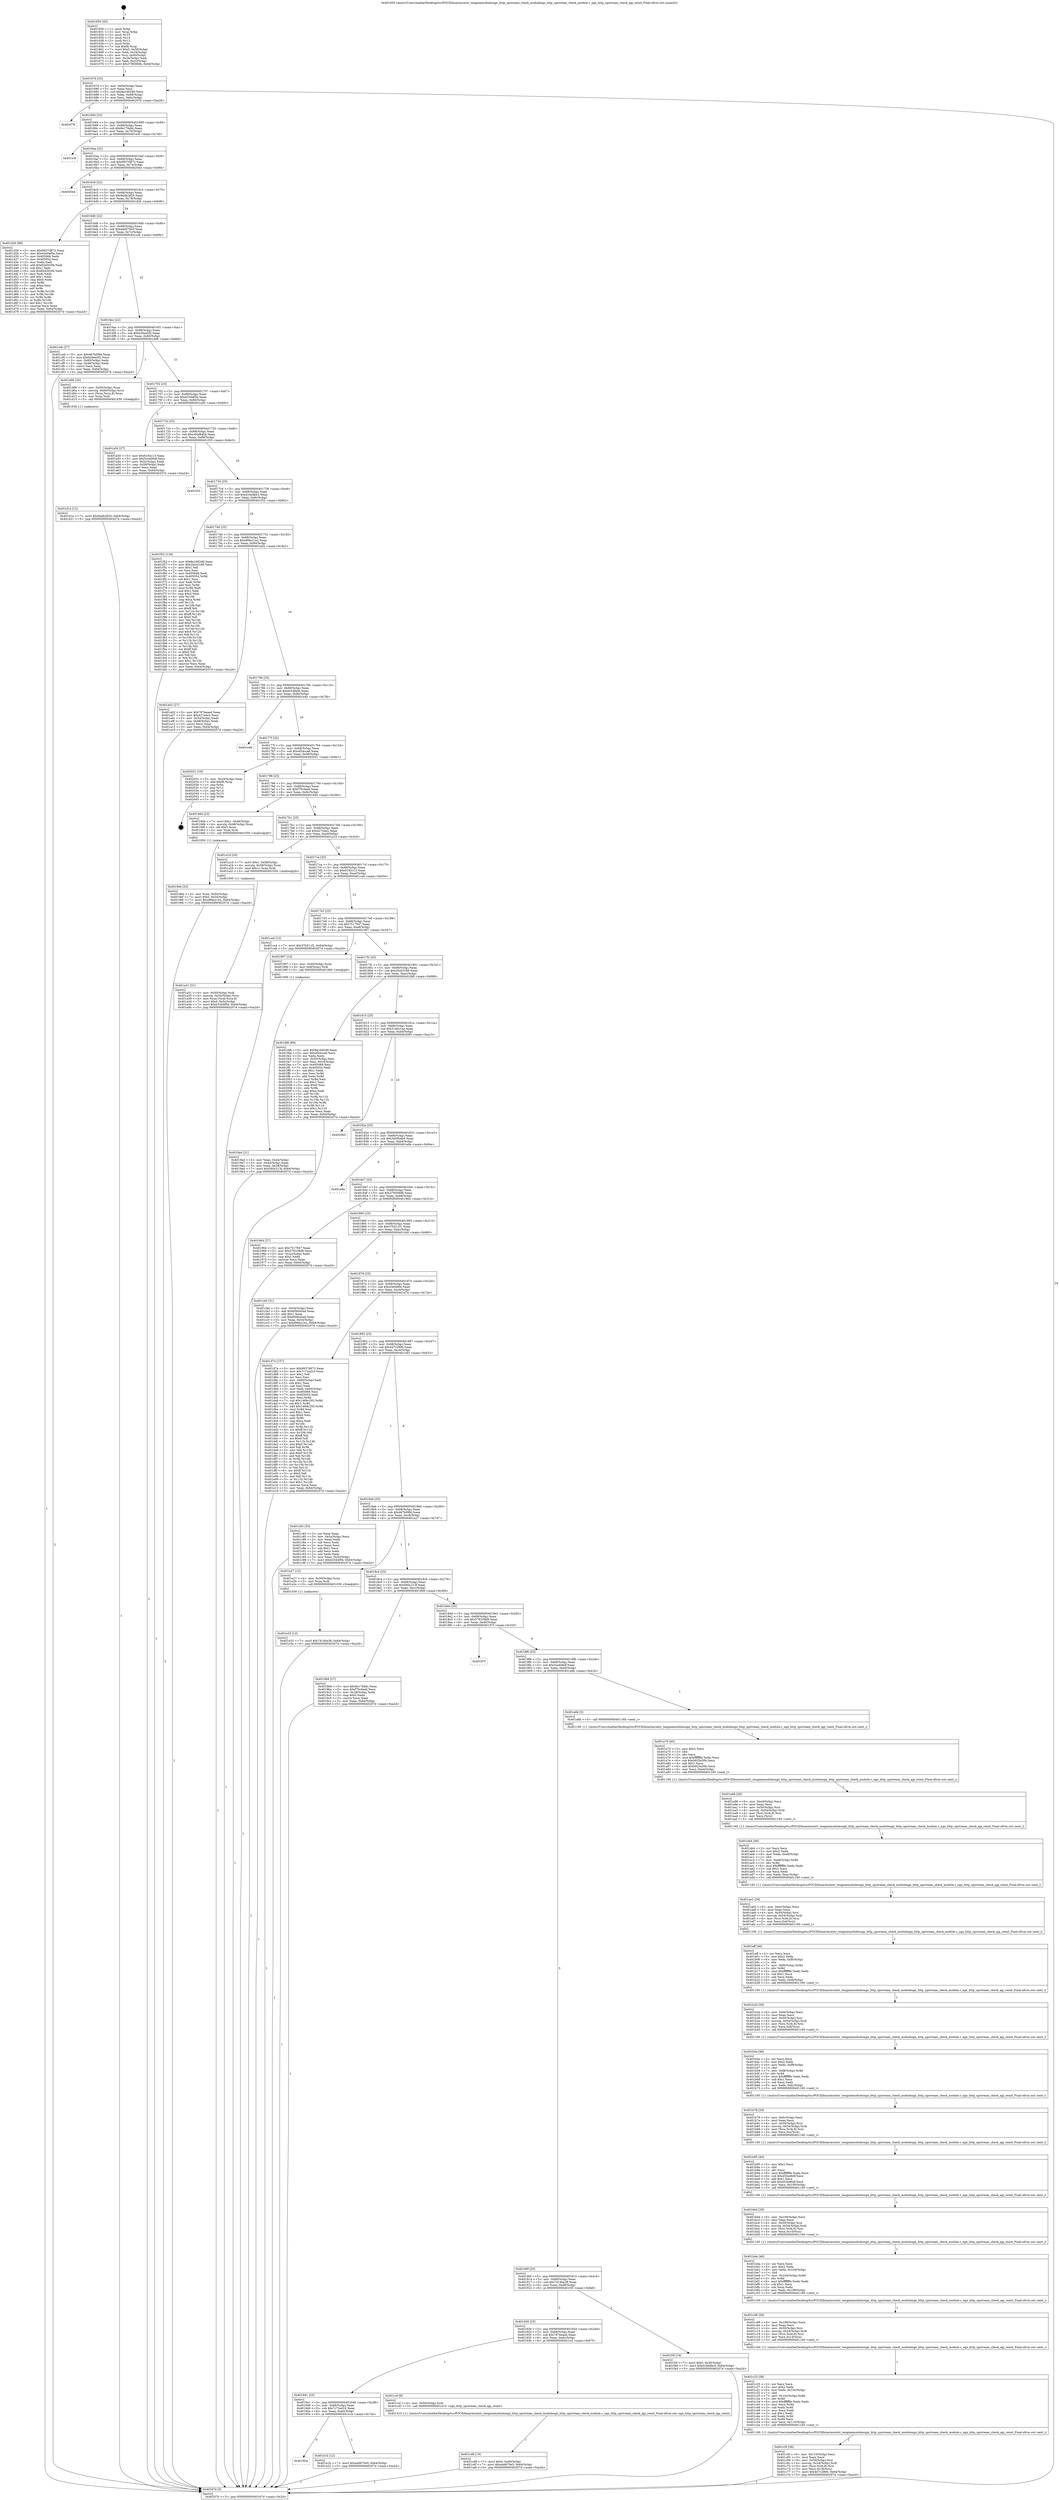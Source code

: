 digraph "0x401650" {
  label = "0x401650 (/mnt/c/Users/mathe/Desktop/tcc/POCII/binaries/extr_tenginemodulesngx_http_upstream_check_modulengx_http_upstream_check_module.c_ngx_http_upstream_check_ajp_reinit_Final-ollvm.out::main(0))"
  labelloc = "t"
  node[shape=record]

  Entry [label="",width=0.3,height=0.3,shape=circle,fillcolor=black,style=filled]
  "0x40167d" [label="{
     0x40167d [23]\l
     | [instrs]\l
     &nbsp;&nbsp;0x40167d \<+3\>: mov -0x64(%rbp),%eax\l
     &nbsp;&nbsp;0x401680 \<+2\>: mov %eax,%ecx\l
     &nbsp;&nbsp;0x401682 \<+6\>: sub $0x8a1692d9,%ecx\l
     &nbsp;&nbsp;0x401688 \<+3\>: mov %eax,-0x68(%rbp)\l
     &nbsp;&nbsp;0x40168b \<+3\>: mov %ecx,-0x6c(%rbp)\l
     &nbsp;&nbsp;0x40168e \<+6\>: je 0000000000402076 \<main+0xa26\>\l
  }"]
  "0x402076" [label="{
     0x402076\l
  }", style=dashed]
  "0x401694" [label="{
     0x401694 [22]\l
     | [instrs]\l
     &nbsp;&nbsp;0x401694 \<+5\>: jmp 0000000000401699 \<main+0x49\>\l
     &nbsp;&nbsp;0x401699 \<+3\>: mov -0x68(%rbp),%eax\l
     &nbsp;&nbsp;0x40169c \<+5\>: sub $0x8e178ddc,%eax\l
     &nbsp;&nbsp;0x4016a1 \<+3\>: mov %eax,-0x70(%rbp)\l
     &nbsp;&nbsp;0x4016a4 \<+6\>: je 0000000000401e3f \<main+0x7ef\>\l
  }"]
  Exit [label="",width=0.3,height=0.3,shape=circle,fillcolor=black,style=filled,peripheries=2]
  "0x401e3f" [label="{
     0x401e3f\l
  }", style=dashed]
  "0x4016aa" [label="{
     0x4016aa [22]\l
     | [instrs]\l
     &nbsp;&nbsp;0x4016aa \<+5\>: jmp 00000000004016af \<main+0x5f\>\l
     &nbsp;&nbsp;0x4016af \<+3\>: mov -0x68(%rbp),%eax\l
     &nbsp;&nbsp;0x4016b2 \<+5\>: sub $0x9937d873,%eax\l
     &nbsp;&nbsp;0x4016b7 \<+3\>: mov %eax,-0x74(%rbp)\l
     &nbsp;&nbsp;0x4016ba \<+6\>: je 0000000000402044 \<main+0x9f4\>\l
  }"]
  "0x401e33" [label="{
     0x401e33 [12]\l
     | [instrs]\l
     &nbsp;&nbsp;0x401e33 \<+7\>: movl $0x7414ba38,-0x64(%rbp)\l
     &nbsp;&nbsp;0x401e3a \<+5\>: jmp 000000000040207d \<main+0xa2d\>\l
  }"]
  "0x402044" [label="{
     0x402044\l
  }", style=dashed]
  "0x4016c0" [label="{
     0x4016c0 [22]\l
     | [instrs]\l
     &nbsp;&nbsp;0x4016c0 \<+5\>: jmp 00000000004016c5 \<main+0x75\>\l
     &nbsp;&nbsp;0x4016c5 \<+3\>: mov -0x68(%rbp),%eax\l
     &nbsp;&nbsp;0x4016c8 \<+5\>: sub $0x9adb2820,%eax\l
     &nbsp;&nbsp;0x4016cd \<+3\>: mov %eax,-0x78(%rbp)\l
     &nbsp;&nbsp;0x4016d0 \<+6\>: je 0000000000401d26 \<main+0x6d6\>\l
  }"]
  "0x40195a" [label="{
     0x40195a\l
  }", style=dashed]
  "0x401d26" [label="{
     0x401d26 [88]\l
     | [instrs]\l
     &nbsp;&nbsp;0x401d26 \<+5\>: mov $0x9937d873,%eax\l
     &nbsp;&nbsp;0x401d2b \<+5\>: mov $0x43e0ef0e,%ecx\l
     &nbsp;&nbsp;0x401d30 \<+7\>: mov 0x405068,%edx\l
     &nbsp;&nbsp;0x401d37 \<+7\>: mov 0x405054,%esi\l
     &nbsp;&nbsp;0x401d3e \<+2\>: mov %edx,%edi\l
     &nbsp;&nbsp;0x401d40 \<+6\>: add $0x82d303f4,%edi\l
     &nbsp;&nbsp;0x401d46 \<+3\>: sub $0x1,%edi\l
     &nbsp;&nbsp;0x401d49 \<+6\>: sub $0x82d303f4,%edi\l
     &nbsp;&nbsp;0x401d4f \<+3\>: imul %edi,%edx\l
     &nbsp;&nbsp;0x401d52 \<+3\>: and $0x1,%edx\l
     &nbsp;&nbsp;0x401d55 \<+3\>: cmp $0x0,%edx\l
     &nbsp;&nbsp;0x401d58 \<+4\>: sete %r8b\l
     &nbsp;&nbsp;0x401d5c \<+3\>: cmp $0xa,%esi\l
     &nbsp;&nbsp;0x401d5f \<+4\>: setl %r9b\l
     &nbsp;&nbsp;0x401d63 \<+3\>: mov %r8b,%r10b\l
     &nbsp;&nbsp;0x401d66 \<+3\>: and %r9b,%r10b\l
     &nbsp;&nbsp;0x401d69 \<+3\>: xor %r9b,%r8b\l
     &nbsp;&nbsp;0x401d6c \<+3\>: or %r8b,%r10b\l
     &nbsp;&nbsp;0x401d6f \<+4\>: test $0x1,%r10b\l
     &nbsp;&nbsp;0x401d73 \<+3\>: cmovne %ecx,%eax\l
     &nbsp;&nbsp;0x401d76 \<+3\>: mov %eax,-0x64(%rbp)\l
     &nbsp;&nbsp;0x401d79 \<+5\>: jmp 000000000040207d \<main+0xa2d\>\l
  }"]
  "0x4016d6" [label="{
     0x4016d6 [22]\l
     | [instrs]\l
     &nbsp;&nbsp;0x4016d6 \<+5\>: jmp 00000000004016db \<main+0x8b\>\l
     &nbsp;&nbsp;0x4016db \<+3\>: mov -0x68(%rbp),%eax\l
     &nbsp;&nbsp;0x4016de \<+5\>: sub $0xa4d670e5,%eax\l
     &nbsp;&nbsp;0x4016e3 \<+3\>: mov %eax,-0x7c(%rbp)\l
     &nbsp;&nbsp;0x4016e6 \<+6\>: je 0000000000401ceb \<main+0x69b\>\l
  }"]
  "0x401e1b" [label="{
     0x401e1b [12]\l
     | [instrs]\l
     &nbsp;&nbsp;0x401e1b \<+7\>: movl $0xa4d670e5,-0x64(%rbp)\l
     &nbsp;&nbsp;0x401e22 \<+5\>: jmp 000000000040207d \<main+0xa2d\>\l
  }"]
  "0x401ceb" [label="{
     0x401ceb [27]\l
     | [instrs]\l
     &nbsp;&nbsp;0x401ceb \<+5\>: mov $0x467b09fd,%eax\l
     &nbsp;&nbsp;0x401cf0 \<+5\>: mov $0xb26ea5f2,%ecx\l
     &nbsp;&nbsp;0x401cf5 \<+3\>: mov -0x60(%rbp),%edx\l
     &nbsp;&nbsp;0x401cf8 \<+3\>: cmp -0x48(%rbp),%edx\l
     &nbsp;&nbsp;0x401cfb \<+3\>: cmovl %ecx,%eax\l
     &nbsp;&nbsp;0x401cfe \<+3\>: mov %eax,-0x64(%rbp)\l
     &nbsp;&nbsp;0x401d01 \<+5\>: jmp 000000000040207d \<main+0xa2d\>\l
  }"]
  "0x4016ec" [label="{
     0x4016ec [22]\l
     | [instrs]\l
     &nbsp;&nbsp;0x4016ec \<+5\>: jmp 00000000004016f1 \<main+0xa1\>\l
     &nbsp;&nbsp;0x4016f1 \<+3\>: mov -0x68(%rbp),%eax\l
     &nbsp;&nbsp;0x4016f4 \<+5\>: sub $0xb26ea5f2,%eax\l
     &nbsp;&nbsp;0x4016f9 \<+3\>: mov %eax,-0x80(%rbp)\l
     &nbsp;&nbsp;0x4016fc \<+6\>: je 0000000000401d06 \<main+0x6b6\>\l
  }"]
  "0x401d1a" [label="{
     0x401d1a [12]\l
     | [instrs]\l
     &nbsp;&nbsp;0x401d1a \<+7\>: movl $0x9adb2820,-0x64(%rbp)\l
     &nbsp;&nbsp;0x401d21 \<+5\>: jmp 000000000040207d \<main+0xa2d\>\l
  }"]
  "0x401d06" [label="{
     0x401d06 [20]\l
     | [instrs]\l
     &nbsp;&nbsp;0x401d06 \<+4\>: mov -0x50(%rbp),%rax\l
     &nbsp;&nbsp;0x401d0a \<+4\>: movslq -0x60(%rbp),%rcx\l
     &nbsp;&nbsp;0x401d0e \<+4\>: mov (%rax,%rcx,8),%rax\l
     &nbsp;&nbsp;0x401d12 \<+3\>: mov %rax,%rdi\l
     &nbsp;&nbsp;0x401d15 \<+5\>: call 0000000000401030 \<free@plt\>\l
     | [calls]\l
     &nbsp;&nbsp;0x401030 \{1\} (unknown)\l
  }"]
  "0x401702" [label="{
     0x401702 [25]\l
     | [instrs]\l
     &nbsp;&nbsp;0x401702 \<+5\>: jmp 0000000000401707 \<main+0xb7\>\l
     &nbsp;&nbsp;0x401707 \<+3\>: mov -0x68(%rbp),%eax\l
     &nbsp;&nbsp;0x40170a \<+5\>: sub $0xb3344f5b,%eax\l
     &nbsp;&nbsp;0x40170f \<+6\>: mov %eax,-0x84(%rbp)\l
     &nbsp;&nbsp;0x401715 \<+6\>: je 0000000000401a50 \<main+0x400\>\l
  }"]
  "0x401cd8" [label="{
     0x401cd8 [19]\l
     | [instrs]\l
     &nbsp;&nbsp;0x401cd8 \<+7\>: movl $0x0,-0x60(%rbp)\l
     &nbsp;&nbsp;0x401cdf \<+7\>: movl $0xa4d670e5,-0x64(%rbp)\l
     &nbsp;&nbsp;0x401ce6 \<+5\>: jmp 000000000040207d \<main+0xa2d\>\l
  }"]
  "0x401a50" [label="{
     0x401a50 [27]\l
     | [instrs]\l
     &nbsp;&nbsp;0x401a50 \<+5\>: mov $0x6192c13,%eax\l
     &nbsp;&nbsp;0x401a55 \<+5\>: mov $0x5ce406df,%ecx\l
     &nbsp;&nbsp;0x401a5a \<+3\>: mov -0x5c(%rbp),%edx\l
     &nbsp;&nbsp;0x401a5d \<+3\>: cmp -0x58(%rbp),%edx\l
     &nbsp;&nbsp;0x401a60 \<+3\>: cmovl %ecx,%eax\l
     &nbsp;&nbsp;0x401a63 \<+3\>: mov %eax,-0x64(%rbp)\l
     &nbsp;&nbsp;0x401a66 \<+5\>: jmp 000000000040207d \<main+0xa2d\>\l
  }"]
  "0x40171b" [label="{
     0x40171b [25]\l
     | [instrs]\l
     &nbsp;&nbsp;0x40171b \<+5\>: jmp 0000000000401720 \<main+0xd0\>\l
     &nbsp;&nbsp;0x401720 \<+3\>: mov -0x68(%rbp),%eax\l
     &nbsp;&nbsp;0x401723 \<+5\>: sub $0xc0dd84bb,%eax\l
     &nbsp;&nbsp;0x401728 \<+6\>: mov %eax,-0x88(%rbp)\l
     &nbsp;&nbsp;0x40172e \<+6\>: je 0000000000401f33 \<main+0x8e3\>\l
  }"]
  "0x401941" [label="{
     0x401941 [25]\l
     | [instrs]\l
     &nbsp;&nbsp;0x401941 \<+5\>: jmp 0000000000401946 \<main+0x2f6\>\l
     &nbsp;&nbsp;0x401946 \<+3\>: mov -0x68(%rbp),%eax\l
     &nbsp;&nbsp;0x401949 \<+5\>: sub $0x7c72ed10,%eax\l
     &nbsp;&nbsp;0x40194e \<+6\>: mov %eax,-0xe0(%rbp)\l
     &nbsp;&nbsp;0x401954 \<+6\>: je 0000000000401e1b \<main+0x7cb\>\l
  }"]
  "0x401f33" [label="{
     0x401f33\l
  }", style=dashed]
  "0x401734" [label="{
     0x401734 [25]\l
     | [instrs]\l
     &nbsp;&nbsp;0x401734 \<+5\>: jmp 0000000000401739 \<main+0xe9\>\l
     &nbsp;&nbsp;0x401739 \<+3\>: mov -0x68(%rbp),%eax\l
     &nbsp;&nbsp;0x40173c \<+5\>: sub $0xd16edbe3,%eax\l
     &nbsp;&nbsp;0x401741 \<+6\>: mov %eax,-0x8c(%rbp)\l
     &nbsp;&nbsp;0x401747 \<+6\>: je 0000000000401f52 \<main+0x902\>\l
  }"]
  "0x401ccf" [label="{
     0x401ccf [9]\l
     | [instrs]\l
     &nbsp;&nbsp;0x401ccf \<+4\>: mov -0x50(%rbp),%rdi\l
     &nbsp;&nbsp;0x401cd3 \<+5\>: call 0000000000401410 \<ngx_http_upstream_check_ajp_reinit\>\l
     | [calls]\l
     &nbsp;&nbsp;0x401410 \{1\} (/mnt/c/Users/mathe/Desktop/tcc/POCII/binaries/extr_tenginemodulesngx_http_upstream_check_modulengx_http_upstream_check_module.c_ngx_http_upstream_check_ajp_reinit_Final-ollvm.out::ngx_http_upstream_check_ajp_reinit)\l
  }"]
  "0x401f52" [label="{
     0x401f52 [134]\l
     | [instrs]\l
     &nbsp;&nbsp;0x401f52 \<+5\>: mov $0x8a1692d9,%eax\l
     &nbsp;&nbsp;0x401f57 \<+5\>: mov $0x2bcb3189,%ecx\l
     &nbsp;&nbsp;0x401f5c \<+2\>: mov $0x1,%dl\l
     &nbsp;&nbsp;0x401f5e \<+2\>: xor %esi,%esi\l
     &nbsp;&nbsp;0x401f60 \<+7\>: mov 0x405068,%edi\l
     &nbsp;&nbsp;0x401f67 \<+8\>: mov 0x405054,%r8d\l
     &nbsp;&nbsp;0x401f6f \<+3\>: sub $0x1,%esi\l
     &nbsp;&nbsp;0x401f72 \<+3\>: mov %edi,%r9d\l
     &nbsp;&nbsp;0x401f75 \<+3\>: add %esi,%r9d\l
     &nbsp;&nbsp;0x401f78 \<+4\>: imul %r9d,%edi\l
     &nbsp;&nbsp;0x401f7c \<+3\>: and $0x1,%edi\l
     &nbsp;&nbsp;0x401f7f \<+3\>: cmp $0x0,%edi\l
     &nbsp;&nbsp;0x401f82 \<+4\>: sete %r10b\l
     &nbsp;&nbsp;0x401f86 \<+4\>: cmp $0xa,%r8d\l
     &nbsp;&nbsp;0x401f8a \<+4\>: setl %r11b\l
     &nbsp;&nbsp;0x401f8e \<+3\>: mov %r10b,%bl\l
     &nbsp;&nbsp;0x401f91 \<+3\>: xor $0xff,%bl\l
     &nbsp;&nbsp;0x401f94 \<+3\>: mov %r11b,%r14b\l
     &nbsp;&nbsp;0x401f97 \<+4\>: xor $0xff,%r14b\l
     &nbsp;&nbsp;0x401f9b \<+3\>: xor $0x0,%dl\l
     &nbsp;&nbsp;0x401f9e \<+3\>: mov %bl,%r15b\l
     &nbsp;&nbsp;0x401fa1 \<+4\>: and $0x0,%r15b\l
     &nbsp;&nbsp;0x401fa5 \<+3\>: and %dl,%r10b\l
     &nbsp;&nbsp;0x401fa8 \<+3\>: mov %r14b,%r12b\l
     &nbsp;&nbsp;0x401fab \<+4\>: and $0x0,%r12b\l
     &nbsp;&nbsp;0x401faf \<+3\>: and %dl,%r11b\l
     &nbsp;&nbsp;0x401fb2 \<+3\>: or %r10b,%r15b\l
     &nbsp;&nbsp;0x401fb5 \<+3\>: or %r11b,%r12b\l
     &nbsp;&nbsp;0x401fb8 \<+3\>: xor %r12b,%r15b\l
     &nbsp;&nbsp;0x401fbb \<+3\>: or %r14b,%bl\l
     &nbsp;&nbsp;0x401fbe \<+3\>: xor $0xff,%bl\l
     &nbsp;&nbsp;0x401fc1 \<+3\>: or $0x0,%dl\l
     &nbsp;&nbsp;0x401fc4 \<+2\>: and %dl,%bl\l
     &nbsp;&nbsp;0x401fc6 \<+3\>: or %bl,%r15b\l
     &nbsp;&nbsp;0x401fc9 \<+4\>: test $0x1,%r15b\l
     &nbsp;&nbsp;0x401fcd \<+3\>: cmovne %ecx,%eax\l
     &nbsp;&nbsp;0x401fd0 \<+3\>: mov %eax,-0x64(%rbp)\l
     &nbsp;&nbsp;0x401fd3 \<+5\>: jmp 000000000040207d \<main+0xa2d\>\l
  }"]
  "0x40174d" [label="{
     0x40174d [25]\l
     | [instrs]\l
     &nbsp;&nbsp;0x40174d \<+5\>: jmp 0000000000401752 \<main+0x102\>\l
     &nbsp;&nbsp;0x401752 \<+3\>: mov -0x68(%rbp),%eax\l
     &nbsp;&nbsp;0x401755 \<+5\>: sub $0xd99a21e2,%eax\l
     &nbsp;&nbsp;0x40175a \<+6\>: mov %eax,-0x90(%rbp)\l
     &nbsp;&nbsp;0x401760 \<+6\>: je 0000000000401a02 \<main+0x3b2\>\l
  }"]
  "0x401928" [label="{
     0x401928 [25]\l
     | [instrs]\l
     &nbsp;&nbsp;0x401928 \<+5\>: jmp 000000000040192d \<main+0x2dd\>\l
     &nbsp;&nbsp;0x40192d \<+3\>: mov -0x68(%rbp),%eax\l
     &nbsp;&nbsp;0x401930 \<+5\>: sub $0x787beaed,%eax\l
     &nbsp;&nbsp;0x401935 \<+6\>: mov %eax,-0xdc(%rbp)\l
     &nbsp;&nbsp;0x40193b \<+6\>: je 0000000000401ccf \<main+0x67f\>\l
  }"]
  "0x401a02" [label="{
     0x401a02 [27]\l
     | [instrs]\l
     &nbsp;&nbsp;0x401a02 \<+5\>: mov $0x787beaed,%eax\l
     &nbsp;&nbsp;0x401a07 \<+5\>: mov $0x427e4e2,%ecx\l
     &nbsp;&nbsp;0x401a0c \<+3\>: mov -0x54(%rbp),%edx\l
     &nbsp;&nbsp;0x401a0f \<+3\>: cmp -0x48(%rbp),%edx\l
     &nbsp;&nbsp;0x401a12 \<+3\>: cmovl %ecx,%eax\l
     &nbsp;&nbsp;0x401a15 \<+3\>: mov %eax,-0x64(%rbp)\l
     &nbsp;&nbsp;0x401a18 \<+5\>: jmp 000000000040207d \<main+0xa2d\>\l
  }"]
  "0x401766" [label="{
     0x401766 [25]\l
     | [instrs]\l
     &nbsp;&nbsp;0x401766 \<+5\>: jmp 000000000040176b \<main+0x11b\>\l
     &nbsp;&nbsp;0x40176b \<+3\>: mov -0x68(%rbp),%eax\l
     &nbsp;&nbsp;0x40176e \<+5\>: sub $0xe01dfa0e,%eax\l
     &nbsp;&nbsp;0x401773 \<+6\>: mov %eax,-0x94(%rbp)\l
     &nbsp;&nbsp;0x401779 \<+6\>: je 0000000000401e4b \<main+0x7fb\>\l
  }"]
  "0x401f3f" [label="{
     0x401f3f [19]\l
     | [instrs]\l
     &nbsp;&nbsp;0x401f3f \<+7\>: movl $0x0,-0x30(%rbp)\l
     &nbsp;&nbsp;0x401f46 \<+7\>: movl $0xd16edbe3,-0x64(%rbp)\l
     &nbsp;&nbsp;0x401f4d \<+5\>: jmp 000000000040207d \<main+0xa2d\>\l
  }"]
  "0x401e4b" [label="{
     0x401e4b\l
  }", style=dashed]
  "0x40177f" [label="{
     0x40177f [25]\l
     | [instrs]\l
     &nbsp;&nbsp;0x40177f \<+5\>: jmp 0000000000401784 \<main+0x134\>\l
     &nbsp;&nbsp;0x401784 \<+3\>: mov -0x68(%rbp),%eax\l
     &nbsp;&nbsp;0x401787 \<+5\>: sub $0xef2dcca6,%eax\l
     &nbsp;&nbsp;0x40178c \<+6\>: mov %eax,-0x98(%rbp)\l
     &nbsp;&nbsp;0x401792 \<+6\>: je 0000000000402031 \<main+0x9e1\>\l
  }"]
  "0x401c5f" [label="{
     0x401c5f [36]\l
     | [instrs]\l
     &nbsp;&nbsp;0x401c5f \<+6\>: mov -0x110(%rbp),%ecx\l
     &nbsp;&nbsp;0x401c65 \<+3\>: imul %eax,%ecx\l
     &nbsp;&nbsp;0x401c68 \<+4\>: mov -0x50(%rbp),%rsi\l
     &nbsp;&nbsp;0x401c6c \<+4\>: movslq -0x54(%rbp),%rdi\l
     &nbsp;&nbsp;0x401c70 \<+4\>: mov (%rsi,%rdi,8),%rsi\l
     &nbsp;&nbsp;0x401c74 \<+3\>: mov %ecx,0x18(%rsi)\l
     &nbsp;&nbsp;0x401c77 \<+7\>: movl $0x447c2866,-0x64(%rbp)\l
     &nbsp;&nbsp;0x401c7e \<+5\>: jmp 000000000040207d \<main+0xa2d\>\l
  }"]
  "0x402031" [label="{
     0x402031 [19]\l
     | [instrs]\l
     &nbsp;&nbsp;0x402031 \<+3\>: mov -0x24(%rbp),%eax\l
     &nbsp;&nbsp;0x402034 \<+7\>: add $0xf0,%rsp\l
     &nbsp;&nbsp;0x40203b \<+1\>: pop %rbx\l
     &nbsp;&nbsp;0x40203c \<+2\>: pop %r12\l
     &nbsp;&nbsp;0x40203e \<+2\>: pop %r14\l
     &nbsp;&nbsp;0x402040 \<+2\>: pop %r15\l
     &nbsp;&nbsp;0x402042 \<+1\>: pop %rbp\l
     &nbsp;&nbsp;0x402043 \<+1\>: ret\l
  }"]
  "0x401798" [label="{
     0x401798 [25]\l
     | [instrs]\l
     &nbsp;&nbsp;0x401798 \<+5\>: jmp 000000000040179d \<main+0x14d\>\l
     &nbsp;&nbsp;0x40179d \<+3\>: mov -0x68(%rbp),%eax\l
     &nbsp;&nbsp;0x4017a0 \<+5\>: sub $0xf70c4aeb,%eax\l
     &nbsp;&nbsp;0x4017a5 \<+6\>: mov %eax,-0x9c(%rbp)\l
     &nbsp;&nbsp;0x4017ab \<+6\>: je 00000000004019d4 \<main+0x384\>\l
  }"]
  "0x401c25" [label="{
     0x401c25 [58]\l
     | [instrs]\l
     &nbsp;&nbsp;0x401c25 \<+2\>: xor %ecx,%ecx\l
     &nbsp;&nbsp;0x401c27 \<+5\>: mov $0x2,%edx\l
     &nbsp;&nbsp;0x401c2c \<+6\>: mov %edx,-0x10c(%rbp)\l
     &nbsp;&nbsp;0x401c32 \<+1\>: cltd\l
     &nbsp;&nbsp;0x401c33 \<+7\>: mov -0x10c(%rbp),%r8d\l
     &nbsp;&nbsp;0x401c3a \<+3\>: idiv %r8d\l
     &nbsp;&nbsp;0x401c3d \<+6\>: imul $0xfffffffe,%edx,%edx\l
     &nbsp;&nbsp;0x401c43 \<+3\>: mov %ecx,%r9d\l
     &nbsp;&nbsp;0x401c46 \<+3\>: sub %edx,%r9d\l
     &nbsp;&nbsp;0x401c49 \<+2\>: mov %ecx,%edx\l
     &nbsp;&nbsp;0x401c4b \<+3\>: sub $0x1,%edx\l
     &nbsp;&nbsp;0x401c4e \<+3\>: add %edx,%r9d\l
     &nbsp;&nbsp;0x401c51 \<+3\>: sub %r9d,%ecx\l
     &nbsp;&nbsp;0x401c54 \<+6\>: mov %ecx,-0x110(%rbp)\l
     &nbsp;&nbsp;0x401c5a \<+5\>: call 0000000000401160 \<next_i\>\l
     | [calls]\l
     &nbsp;&nbsp;0x401160 \{1\} (/mnt/c/Users/mathe/Desktop/tcc/POCII/binaries/extr_tenginemodulesngx_http_upstream_check_modulengx_http_upstream_check_module.c_ngx_http_upstream_check_ajp_reinit_Final-ollvm.out::next_i)\l
  }"]
  "0x4019d4" [label="{
     0x4019d4 [23]\l
     | [instrs]\l
     &nbsp;&nbsp;0x4019d4 \<+7\>: movl $0x1,-0x48(%rbp)\l
     &nbsp;&nbsp;0x4019db \<+4\>: movslq -0x48(%rbp),%rax\l
     &nbsp;&nbsp;0x4019df \<+4\>: shl $0x3,%rax\l
     &nbsp;&nbsp;0x4019e3 \<+3\>: mov %rax,%rdi\l
     &nbsp;&nbsp;0x4019e6 \<+5\>: call 0000000000401050 \<malloc@plt\>\l
     | [calls]\l
     &nbsp;&nbsp;0x401050 \{1\} (unknown)\l
  }"]
  "0x4017b1" [label="{
     0x4017b1 [25]\l
     | [instrs]\l
     &nbsp;&nbsp;0x4017b1 \<+5\>: jmp 00000000004017b6 \<main+0x166\>\l
     &nbsp;&nbsp;0x4017b6 \<+3\>: mov -0x68(%rbp),%eax\l
     &nbsp;&nbsp;0x4017b9 \<+5\>: sub $0x427e4e2,%eax\l
     &nbsp;&nbsp;0x4017be \<+6\>: mov %eax,-0xa0(%rbp)\l
     &nbsp;&nbsp;0x4017c4 \<+6\>: je 0000000000401a1d \<main+0x3cd\>\l
  }"]
  "0x401c08" [label="{
     0x401c08 [29]\l
     | [instrs]\l
     &nbsp;&nbsp;0x401c08 \<+6\>: mov -0x108(%rbp),%ecx\l
     &nbsp;&nbsp;0x401c0e \<+3\>: imul %eax,%ecx\l
     &nbsp;&nbsp;0x401c11 \<+4\>: mov -0x50(%rbp),%rsi\l
     &nbsp;&nbsp;0x401c15 \<+4\>: movslq -0x54(%rbp),%rdi\l
     &nbsp;&nbsp;0x401c19 \<+4\>: mov (%rsi,%rdi,8),%rsi\l
     &nbsp;&nbsp;0x401c1d \<+3\>: mov %ecx,0x14(%rsi)\l
     &nbsp;&nbsp;0x401c20 \<+5\>: call 0000000000401160 \<next_i\>\l
     | [calls]\l
     &nbsp;&nbsp;0x401160 \{1\} (/mnt/c/Users/mathe/Desktop/tcc/POCII/binaries/extr_tenginemodulesngx_http_upstream_check_modulengx_http_upstream_check_module.c_ngx_http_upstream_check_ajp_reinit_Final-ollvm.out::next_i)\l
  }"]
  "0x401a1d" [label="{
     0x401a1d [20]\l
     | [instrs]\l
     &nbsp;&nbsp;0x401a1d \<+7\>: movl $0x1,-0x58(%rbp)\l
     &nbsp;&nbsp;0x401a24 \<+4\>: movslq -0x58(%rbp),%rax\l
     &nbsp;&nbsp;0x401a28 \<+4\>: imul $0x1c,%rax,%rdi\l
     &nbsp;&nbsp;0x401a2c \<+5\>: call 0000000000401050 \<malloc@plt\>\l
     | [calls]\l
     &nbsp;&nbsp;0x401050 \{1\} (unknown)\l
  }"]
  "0x4017ca" [label="{
     0x4017ca [25]\l
     | [instrs]\l
     &nbsp;&nbsp;0x4017ca \<+5\>: jmp 00000000004017cf \<main+0x17f\>\l
     &nbsp;&nbsp;0x4017cf \<+3\>: mov -0x68(%rbp),%eax\l
     &nbsp;&nbsp;0x4017d2 \<+5\>: sub $0x6192c13,%eax\l
     &nbsp;&nbsp;0x4017d7 \<+6\>: mov %eax,-0xa4(%rbp)\l
     &nbsp;&nbsp;0x4017dd \<+6\>: je 0000000000401ca4 \<main+0x654\>\l
  }"]
  "0x401bda" [label="{
     0x401bda [46]\l
     | [instrs]\l
     &nbsp;&nbsp;0x401bda \<+2\>: xor %ecx,%ecx\l
     &nbsp;&nbsp;0x401bdc \<+5\>: mov $0x2,%edx\l
     &nbsp;&nbsp;0x401be1 \<+6\>: mov %edx,-0x104(%rbp)\l
     &nbsp;&nbsp;0x401be7 \<+1\>: cltd\l
     &nbsp;&nbsp;0x401be8 \<+7\>: mov -0x104(%rbp),%r8d\l
     &nbsp;&nbsp;0x401bef \<+3\>: idiv %r8d\l
     &nbsp;&nbsp;0x401bf2 \<+6\>: imul $0xfffffffe,%edx,%edx\l
     &nbsp;&nbsp;0x401bf8 \<+3\>: sub $0x1,%ecx\l
     &nbsp;&nbsp;0x401bfb \<+2\>: sub %ecx,%edx\l
     &nbsp;&nbsp;0x401bfd \<+6\>: mov %edx,-0x108(%rbp)\l
     &nbsp;&nbsp;0x401c03 \<+5\>: call 0000000000401160 \<next_i\>\l
     | [calls]\l
     &nbsp;&nbsp;0x401160 \{1\} (/mnt/c/Users/mathe/Desktop/tcc/POCII/binaries/extr_tenginemodulesngx_http_upstream_check_modulengx_http_upstream_check_module.c_ngx_http_upstream_check_ajp_reinit_Final-ollvm.out::next_i)\l
  }"]
  "0x401ca4" [label="{
     0x401ca4 [12]\l
     | [instrs]\l
     &nbsp;&nbsp;0x401ca4 \<+7\>: movl $0x37b511f1,-0x64(%rbp)\l
     &nbsp;&nbsp;0x401cab \<+5\>: jmp 000000000040207d \<main+0xa2d\>\l
  }"]
  "0x4017e3" [label="{
     0x4017e3 [25]\l
     | [instrs]\l
     &nbsp;&nbsp;0x4017e3 \<+5\>: jmp 00000000004017e8 \<main+0x198\>\l
     &nbsp;&nbsp;0x4017e8 \<+3\>: mov -0x68(%rbp),%eax\l
     &nbsp;&nbsp;0x4017eb \<+5\>: sub $0x7517947,%eax\l
     &nbsp;&nbsp;0x4017f0 \<+6\>: mov %eax,-0xa8(%rbp)\l
     &nbsp;&nbsp;0x4017f6 \<+6\>: je 0000000000401997 \<main+0x347\>\l
  }"]
  "0x401bbd" [label="{
     0x401bbd [29]\l
     | [instrs]\l
     &nbsp;&nbsp;0x401bbd \<+6\>: mov -0x100(%rbp),%ecx\l
     &nbsp;&nbsp;0x401bc3 \<+3\>: imul %eax,%ecx\l
     &nbsp;&nbsp;0x401bc6 \<+4\>: mov -0x50(%rbp),%rsi\l
     &nbsp;&nbsp;0x401bca \<+4\>: movslq -0x54(%rbp),%rdi\l
     &nbsp;&nbsp;0x401bce \<+4\>: mov (%rsi,%rdi,8),%rsi\l
     &nbsp;&nbsp;0x401bd2 \<+3\>: mov %ecx,0x10(%rsi)\l
     &nbsp;&nbsp;0x401bd5 \<+5\>: call 0000000000401160 \<next_i\>\l
     | [calls]\l
     &nbsp;&nbsp;0x401160 \{1\} (/mnt/c/Users/mathe/Desktop/tcc/POCII/binaries/extr_tenginemodulesngx_http_upstream_check_modulengx_http_upstream_check_module.c_ngx_http_upstream_check_ajp_reinit_Final-ollvm.out::next_i)\l
  }"]
  "0x401997" [label="{
     0x401997 [13]\l
     | [instrs]\l
     &nbsp;&nbsp;0x401997 \<+4\>: mov -0x40(%rbp),%rax\l
     &nbsp;&nbsp;0x40199b \<+4\>: mov 0x8(%rax),%rdi\l
     &nbsp;&nbsp;0x40199f \<+5\>: call 0000000000401060 \<atoi@plt\>\l
     | [calls]\l
     &nbsp;&nbsp;0x401060 \{1\} (unknown)\l
  }"]
  "0x4017fc" [label="{
     0x4017fc [25]\l
     | [instrs]\l
     &nbsp;&nbsp;0x4017fc \<+5\>: jmp 0000000000401801 \<main+0x1b1\>\l
     &nbsp;&nbsp;0x401801 \<+3\>: mov -0x68(%rbp),%eax\l
     &nbsp;&nbsp;0x401804 \<+5\>: sub $0x2bcb3189,%eax\l
     &nbsp;&nbsp;0x401809 \<+6\>: mov %eax,-0xac(%rbp)\l
     &nbsp;&nbsp;0x40180f \<+6\>: je 0000000000401fd8 \<main+0x988\>\l
  }"]
  "0x401b95" [label="{
     0x401b95 [40]\l
     | [instrs]\l
     &nbsp;&nbsp;0x401b95 \<+5\>: mov $0x2,%ecx\l
     &nbsp;&nbsp;0x401b9a \<+1\>: cltd\l
     &nbsp;&nbsp;0x401b9b \<+2\>: idiv %ecx\l
     &nbsp;&nbsp;0x401b9d \<+6\>: imul $0xfffffffe,%edx,%ecx\l
     &nbsp;&nbsp;0x401ba3 \<+6\>: sub $0x455ed6df,%ecx\l
     &nbsp;&nbsp;0x401ba9 \<+3\>: add $0x1,%ecx\l
     &nbsp;&nbsp;0x401bac \<+6\>: add $0x455ed6df,%ecx\l
     &nbsp;&nbsp;0x401bb2 \<+6\>: mov %ecx,-0x100(%rbp)\l
     &nbsp;&nbsp;0x401bb8 \<+5\>: call 0000000000401160 \<next_i\>\l
     | [calls]\l
     &nbsp;&nbsp;0x401160 \{1\} (/mnt/c/Users/mathe/Desktop/tcc/POCII/binaries/extr_tenginemodulesngx_http_upstream_check_modulengx_http_upstream_check_module.c_ngx_http_upstream_check_ajp_reinit_Final-ollvm.out::next_i)\l
  }"]
  "0x401fd8" [label="{
     0x401fd8 [89]\l
     | [instrs]\l
     &nbsp;&nbsp;0x401fd8 \<+5\>: mov $0x8a1692d9,%eax\l
     &nbsp;&nbsp;0x401fdd \<+5\>: mov $0xef2dcca6,%ecx\l
     &nbsp;&nbsp;0x401fe2 \<+2\>: xor %edx,%edx\l
     &nbsp;&nbsp;0x401fe4 \<+3\>: mov -0x30(%rbp),%esi\l
     &nbsp;&nbsp;0x401fe7 \<+3\>: mov %esi,-0x24(%rbp)\l
     &nbsp;&nbsp;0x401fea \<+7\>: mov 0x405068,%esi\l
     &nbsp;&nbsp;0x401ff1 \<+7\>: mov 0x405054,%edi\l
     &nbsp;&nbsp;0x401ff8 \<+3\>: sub $0x1,%edx\l
     &nbsp;&nbsp;0x401ffb \<+3\>: mov %esi,%r8d\l
     &nbsp;&nbsp;0x401ffe \<+3\>: add %edx,%r8d\l
     &nbsp;&nbsp;0x402001 \<+4\>: imul %r8d,%esi\l
     &nbsp;&nbsp;0x402005 \<+3\>: and $0x1,%esi\l
     &nbsp;&nbsp;0x402008 \<+3\>: cmp $0x0,%esi\l
     &nbsp;&nbsp;0x40200b \<+4\>: sete %r9b\l
     &nbsp;&nbsp;0x40200f \<+3\>: cmp $0xa,%edi\l
     &nbsp;&nbsp;0x402012 \<+4\>: setl %r10b\l
     &nbsp;&nbsp;0x402016 \<+3\>: mov %r9b,%r11b\l
     &nbsp;&nbsp;0x402019 \<+3\>: and %r10b,%r11b\l
     &nbsp;&nbsp;0x40201c \<+3\>: xor %r10b,%r9b\l
     &nbsp;&nbsp;0x40201f \<+3\>: or %r9b,%r11b\l
     &nbsp;&nbsp;0x402022 \<+4\>: test $0x1,%r11b\l
     &nbsp;&nbsp;0x402026 \<+3\>: cmovne %ecx,%eax\l
     &nbsp;&nbsp;0x402029 \<+3\>: mov %eax,-0x64(%rbp)\l
     &nbsp;&nbsp;0x40202c \<+5\>: jmp 000000000040207d \<main+0xa2d\>\l
  }"]
  "0x401815" [label="{
     0x401815 [25]\l
     | [instrs]\l
     &nbsp;&nbsp;0x401815 \<+5\>: jmp 000000000040181a \<main+0x1ca\>\l
     &nbsp;&nbsp;0x40181a \<+3\>: mov -0x68(%rbp),%eax\l
     &nbsp;&nbsp;0x40181d \<+5\>: sub $0x3140c1aa,%eax\l
     &nbsp;&nbsp;0x401822 \<+6\>: mov %eax,-0xb0(%rbp)\l
     &nbsp;&nbsp;0x401828 \<+6\>: je 0000000000402065 \<main+0xa15\>\l
  }"]
  "0x401b78" [label="{
     0x401b78 [29]\l
     | [instrs]\l
     &nbsp;&nbsp;0x401b78 \<+6\>: mov -0xfc(%rbp),%ecx\l
     &nbsp;&nbsp;0x401b7e \<+3\>: imul %eax,%ecx\l
     &nbsp;&nbsp;0x401b81 \<+4\>: mov -0x50(%rbp),%rsi\l
     &nbsp;&nbsp;0x401b85 \<+4\>: movslq -0x54(%rbp),%rdi\l
     &nbsp;&nbsp;0x401b89 \<+4\>: mov (%rsi,%rdi,8),%rsi\l
     &nbsp;&nbsp;0x401b8d \<+3\>: mov %ecx,0xc(%rsi)\l
     &nbsp;&nbsp;0x401b90 \<+5\>: call 0000000000401160 \<next_i\>\l
     | [calls]\l
     &nbsp;&nbsp;0x401160 \{1\} (/mnt/c/Users/mathe/Desktop/tcc/POCII/binaries/extr_tenginemodulesngx_http_upstream_check_modulengx_http_upstream_check_module.c_ngx_http_upstream_check_ajp_reinit_Final-ollvm.out::next_i)\l
  }"]
  "0x402065" [label="{
     0x402065\l
  }", style=dashed]
  "0x40182e" [label="{
     0x40182e [25]\l
     | [instrs]\l
     &nbsp;&nbsp;0x40182e \<+5\>: jmp 0000000000401833 \<main+0x1e3\>\l
     &nbsp;&nbsp;0x401833 \<+3\>: mov -0x68(%rbp),%eax\l
     &nbsp;&nbsp;0x401836 \<+5\>: sub $0x340004b0,%eax\l
     &nbsp;&nbsp;0x40183b \<+6\>: mov %eax,-0xb4(%rbp)\l
     &nbsp;&nbsp;0x401841 \<+6\>: je 0000000000401e9e \<main+0x84e\>\l
  }"]
  "0x401b4a" [label="{
     0x401b4a [46]\l
     | [instrs]\l
     &nbsp;&nbsp;0x401b4a \<+2\>: xor %ecx,%ecx\l
     &nbsp;&nbsp;0x401b4c \<+5\>: mov $0x2,%edx\l
     &nbsp;&nbsp;0x401b51 \<+6\>: mov %edx,-0xf8(%rbp)\l
     &nbsp;&nbsp;0x401b57 \<+1\>: cltd\l
     &nbsp;&nbsp;0x401b58 \<+7\>: mov -0xf8(%rbp),%r8d\l
     &nbsp;&nbsp;0x401b5f \<+3\>: idiv %r8d\l
     &nbsp;&nbsp;0x401b62 \<+6\>: imul $0xfffffffe,%edx,%edx\l
     &nbsp;&nbsp;0x401b68 \<+3\>: sub $0x1,%ecx\l
     &nbsp;&nbsp;0x401b6b \<+2\>: sub %ecx,%edx\l
     &nbsp;&nbsp;0x401b6d \<+6\>: mov %edx,-0xfc(%rbp)\l
     &nbsp;&nbsp;0x401b73 \<+5\>: call 0000000000401160 \<next_i\>\l
     | [calls]\l
     &nbsp;&nbsp;0x401160 \{1\} (/mnt/c/Users/mathe/Desktop/tcc/POCII/binaries/extr_tenginemodulesngx_http_upstream_check_modulengx_http_upstream_check_module.c_ngx_http_upstream_check_ajp_reinit_Final-ollvm.out::next_i)\l
  }"]
  "0x401e9e" [label="{
     0x401e9e\l
  }", style=dashed]
  "0x401847" [label="{
     0x401847 [25]\l
     | [instrs]\l
     &nbsp;&nbsp;0x401847 \<+5\>: jmp 000000000040184c \<main+0x1fc\>\l
     &nbsp;&nbsp;0x40184c \<+3\>: mov -0x68(%rbp),%eax\l
     &nbsp;&nbsp;0x40184f \<+5\>: sub $0x3785069b,%eax\l
     &nbsp;&nbsp;0x401854 \<+6\>: mov %eax,-0xb8(%rbp)\l
     &nbsp;&nbsp;0x40185a \<+6\>: je 0000000000401964 \<main+0x314\>\l
  }"]
  "0x401b2d" [label="{
     0x401b2d [29]\l
     | [instrs]\l
     &nbsp;&nbsp;0x401b2d \<+6\>: mov -0xf4(%rbp),%ecx\l
     &nbsp;&nbsp;0x401b33 \<+3\>: imul %eax,%ecx\l
     &nbsp;&nbsp;0x401b36 \<+4\>: mov -0x50(%rbp),%rsi\l
     &nbsp;&nbsp;0x401b3a \<+4\>: movslq -0x54(%rbp),%rdi\l
     &nbsp;&nbsp;0x401b3e \<+4\>: mov (%rsi,%rdi,8),%rsi\l
     &nbsp;&nbsp;0x401b42 \<+3\>: mov %ecx,0x8(%rsi)\l
     &nbsp;&nbsp;0x401b45 \<+5\>: call 0000000000401160 \<next_i\>\l
     | [calls]\l
     &nbsp;&nbsp;0x401160 \{1\} (/mnt/c/Users/mathe/Desktop/tcc/POCII/binaries/extr_tenginemodulesngx_http_upstream_check_modulengx_http_upstream_check_module.c_ngx_http_upstream_check_ajp_reinit_Final-ollvm.out::next_i)\l
  }"]
  "0x401964" [label="{
     0x401964 [27]\l
     | [instrs]\l
     &nbsp;&nbsp;0x401964 \<+5\>: mov $0x7517947,%eax\l
     &nbsp;&nbsp;0x401969 \<+5\>: mov $0x578339d9,%ecx\l
     &nbsp;&nbsp;0x40196e \<+3\>: mov -0x2c(%rbp),%edx\l
     &nbsp;&nbsp;0x401971 \<+3\>: cmp $0x2,%edx\l
     &nbsp;&nbsp;0x401974 \<+3\>: cmovne %ecx,%eax\l
     &nbsp;&nbsp;0x401977 \<+3\>: mov %eax,-0x64(%rbp)\l
     &nbsp;&nbsp;0x40197a \<+5\>: jmp 000000000040207d \<main+0xa2d\>\l
  }"]
  "0x401860" [label="{
     0x401860 [25]\l
     | [instrs]\l
     &nbsp;&nbsp;0x401860 \<+5\>: jmp 0000000000401865 \<main+0x215\>\l
     &nbsp;&nbsp;0x401865 \<+3\>: mov -0x68(%rbp),%eax\l
     &nbsp;&nbsp;0x401868 \<+5\>: sub $0x37b511f1,%eax\l
     &nbsp;&nbsp;0x40186d \<+6\>: mov %eax,-0xbc(%rbp)\l
     &nbsp;&nbsp;0x401873 \<+6\>: je 0000000000401cb0 \<main+0x660\>\l
  }"]
  "0x40207d" [label="{
     0x40207d [5]\l
     | [instrs]\l
     &nbsp;&nbsp;0x40207d \<+5\>: jmp 000000000040167d \<main+0x2d\>\l
  }"]
  "0x401650" [label="{
     0x401650 [45]\l
     | [instrs]\l
     &nbsp;&nbsp;0x401650 \<+1\>: push %rbp\l
     &nbsp;&nbsp;0x401651 \<+3\>: mov %rsp,%rbp\l
     &nbsp;&nbsp;0x401654 \<+2\>: push %r15\l
     &nbsp;&nbsp;0x401656 \<+2\>: push %r14\l
     &nbsp;&nbsp;0x401658 \<+2\>: push %r12\l
     &nbsp;&nbsp;0x40165a \<+1\>: push %rbx\l
     &nbsp;&nbsp;0x40165b \<+7\>: sub $0xf0,%rsp\l
     &nbsp;&nbsp;0x401662 \<+7\>: movl $0x0,-0x30(%rbp)\l
     &nbsp;&nbsp;0x401669 \<+3\>: mov %edi,-0x34(%rbp)\l
     &nbsp;&nbsp;0x40166c \<+4\>: mov %rsi,-0x40(%rbp)\l
     &nbsp;&nbsp;0x401670 \<+3\>: mov -0x34(%rbp),%edi\l
     &nbsp;&nbsp;0x401673 \<+3\>: mov %edi,-0x2c(%rbp)\l
     &nbsp;&nbsp;0x401676 \<+7\>: movl $0x3785069b,-0x64(%rbp)\l
  }"]
  "0x4019a4" [label="{
     0x4019a4 [21]\l
     | [instrs]\l
     &nbsp;&nbsp;0x4019a4 \<+3\>: mov %eax,-0x44(%rbp)\l
     &nbsp;&nbsp;0x4019a7 \<+3\>: mov -0x44(%rbp),%eax\l
     &nbsp;&nbsp;0x4019aa \<+3\>: mov %eax,-0x28(%rbp)\l
     &nbsp;&nbsp;0x4019ad \<+7\>: movl $0x560c213f,-0x64(%rbp)\l
     &nbsp;&nbsp;0x4019b4 \<+5\>: jmp 000000000040207d \<main+0xa2d\>\l
  }"]
  "0x401aff" [label="{
     0x401aff [46]\l
     | [instrs]\l
     &nbsp;&nbsp;0x401aff \<+2\>: xor %ecx,%ecx\l
     &nbsp;&nbsp;0x401b01 \<+5\>: mov $0x2,%edx\l
     &nbsp;&nbsp;0x401b06 \<+6\>: mov %edx,-0xf0(%rbp)\l
     &nbsp;&nbsp;0x401b0c \<+1\>: cltd\l
     &nbsp;&nbsp;0x401b0d \<+7\>: mov -0xf0(%rbp),%r8d\l
     &nbsp;&nbsp;0x401b14 \<+3\>: idiv %r8d\l
     &nbsp;&nbsp;0x401b17 \<+6\>: imul $0xfffffffe,%edx,%edx\l
     &nbsp;&nbsp;0x401b1d \<+3\>: sub $0x1,%ecx\l
     &nbsp;&nbsp;0x401b20 \<+2\>: sub %ecx,%edx\l
     &nbsp;&nbsp;0x401b22 \<+6\>: mov %edx,-0xf4(%rbp)\l
     &nbsp;&nbsp;0x401b28 \<+5\>: call 0000000000401160 \<next_i\>\l
     | [calls]\l
     &nbsp;&nbsp;0x401160 \{1\} (/mnt/c/Users/mathe/Desktop/tcc/POCII/binaries/extr_tenginemodulesngx_http_upstream_check_modulengx_http_upstream_check_module.c_ngx_http_upstream_check_ajp_reinit_Final-ollvm.out::next_i)\l
  }"]
  "0x401cb0" [label="{
     0x401cb0 [31]\l
     | [instrs]\l
     &nbsp;&nbsp;0x401cb0 \<+3\>: mov -0x54(%rbp),%eax\l
     &nbsp;&nbsp;0x401cb3 \<+5\>: add $0x60b0a5ad,%eax\l
     &nbsp;&nbsp;0x401cb8 \<+3\>: add $0x1,%eax\l
     &nbsp;&nbsp;0x401cbb \<+5\>: sub $0x60b0a5ad,%eax\l
     &nbsp;&nbsp;0x401cc0 \<+3\>: mov %eax,-0x54(%rbp)\l
     &nbsp;&nbsp;0x401cc3 \<+7\>: movl $0xd99a21e2,-0x64(%rbp)\l
     &nbsp;&nbsp;0x401cca \<+5\>: jmp 000000000040207d \<main+0xa2d\>\l
  }"]
  "0x401879" [label="{
     0x401879 [25]\l
     | [instrs]\l
     &nbsp;&nbsp;0x401879 \<+5\>: jmp 000000000040187e \<main+0x22e\>\l
     &nbsp;&nbsp;0x40187e \<+3\>: mov -0x68(%rbp),%eax\l
     &nbsp;&nbsp;0x401881 \<+5\>: sub $0x43e0ef0e,%eax\l
     &nbsp;&nbsp;0x401886 \<+6\>: mov %eax,-0xc0(%rbp)\l
     &nbsp;&nbsp;0x40188c \<+6\>: je 0000000000401d7e \<main+0x72e\>\l
  }"]
  "0x401ae2" [label="{
     0x401ae2 [29]\l
     | [instrs]\l
     &nbsp;&nbsp;0x401ae2 \<+6\>: mov -0xec(%rbp),%ecx\l
     &nbsp;&nbsp;0x401ae8 \<+3\>: imul %eax,%ecx\l
     &nbsp;&nbsp;0x401aeb \<+4\>: mov -0x50(%rbp),%rsi\l
     &nbsp;&nbsp;0x401aef \<+4\>: movslq -0x54(%rbp),%rdi\l
     &nbsp;&nbsp;0x401af3 \<+4\>: mov (%rsi,%rdi,8),%rsi\l
     &nbsp;&nbsp;0x401af7 \<+3\>: mov %ecx,0x4(%rsi)\l
     &nbsp;&nbsp;0x401afa \<+5\>: call 0000000000401160 \<next_i\>\l
     | [calls]\l
     &nbsp;&nbsp;0x401160 \{1\} (/mnt/c/Users/mathe/Desktop/tcc/POCII/binaries/extr_tenginemodulesngx_http_upstream_check_modulengx_http_upstream_check_module.c_ngx_http_upstream_check_ajp_reinit_Final-ollvm.out::next_i)\l
  }"]
  "0x401d7e" [label="{
     0x401d7e [157]\l
     | [instrs]\l
     &nbsp;&nbsp;0x401d7e \<+5\>: mov $0x9937d873,%eax\l
     &nbsp;&nbsp;0x401d83 \<+5\>: mov $0x7c72ed10,%ecx\l
     &nbsp;&nbsp;0x401d88 \<+2\>: mov $0x1,%dl\l
     &nbsp;&nbsp;0x401d8a \<+2\>: xor %esi,%esi\l
     &nbsp;&nbsp;0x401d8c \<+3\>: mov -0x60(%rbp),%edi\l
     &nbsp;&nbsp;0x401d8f \<+3\>: sub $0x1,%esi\l
     &nbsp;&nbsp;0x401d92 \<+2\>: sub %esi,%edi\l
     &nbsp;&nbsp;0x401d94 \<+3\>: mov %edi,-0x60(%rbp)\l
     &nbsp;&nbsp;0x401d97 \<+7\>: mov 0x405068,%esi\l
     &nbsp;&nbsp;0x401d9e \<+7\>: mov 0x405054,%edi\l
     &nbsp;&nbsp;0x401da5 \<+3\>: mov %esi,%r8d\l
     &nbsp;&nbsp;0x401da8 \<+7\>: sub $0x1468c293,%r8d\l
     &nbsp;&nbsp;0x401daf \<+4\>: sub $0x1,%r8d\l
     &nbsp;&nbsp;0x401db3 \<+7\>: add $0x1468c293,%r8d\l
     &nbsp;&nbsp;0x401dba \<+4\>: imul %r8d,%esi\l
     &nbsp;&nbsp;0x401dbe \<+3\>: and $0x1,%esi\l
     &nbsp;&nbsp;0x401dc1 \<+3\>: cmp $0x0,%esi\l
     &nbsp;&nbsp;0x401dc4 \<+4\>: sete %r9b\l
     &nbsp;&nbsp;0x401dc8 \<+3\>: cmp $0xa,%edi\l
     &nbsp;&nbsp;0x401dcb \<+4\>: setl %r10b\l
     &nbsp;&nbsp;0x401dcf \<+3\>: mov %r9b,%r11b\l
     &nbsp;&nbsp;0x401dd2 \<+4\>: xor $0xff,%r11b\l
     &nbsp;&nbsp;0x401dd6 \<+3\>: mov %r10b,%bl\l
     &nbsp;&nbsp;0x401dd9 \<+3\>: xor $0xff,%bl\l
     &nbsp;&nbsp;0x401ddc \<+3\>: xor $0x0,%dl\l
     &nbsp;&nbsp;0x401ddf \<+3\>: mov %r11b,%r14b\l
     &nbsp;&nbsp;0x401de2 \<+4\>: and $0x0,%r14b\l
     &nbsp;&nbsp;0x401de6 \<+3\>: and %dl,%r9b\l
     &nbsp;&nbsp;0x401de9 \<+3\>: mov %bl,%r15b\l
     &nbsp;&nbsp;0x401dec \<+4\>: and $0x0,%r15b\l
     &nbsp;&nbsp;0x401df0 \<+3\>: and %dl,%r10b\l
     &nbsp;&nbsp;0x401df3 \<+3\>: or %r9b,%r14b\l
     &nbsp;&nbsp;0x401df6 \<+3\>: or %r10b,%r15b\l
     &nbsp;&nbsp;0x401df9 \<+3\>: xor %r15b,%r14b\l
     &nbsp;&nbsp;0x401dfc \<+3\>: or %bl,%r11b\l
     &nbsp;&nbsp;0x401dff \<+4\>: xor $0xff,%r11b\l
     &nbsp;&nbsp;0x401e03 \<+3\>: or $0x0,%dl\l
     &nbsp;&nbsp;0x401e06 \<+3\>: and %dl,%r11b\l
     &nbsp;&nbsp;0x401e09 \<+3\>: or %r11b,%r14b\l
     &nbsp;&nbsp;0x401e0c \<+4\>: test $0x1,%r14b\l
     &nbsp;&nbsp;0x401e10 \<+3\>: cmovne %ecx,%eax\l
     &nbsp;&nbsp;0x401e13 \<+3\>: mov %eax,-0x64(%rbp)\l
     &nbsp;&nbsp;0x401e16 \<+5\>: jmp 000000000040207d \<main+0xa2d\>\l
  }"]
  "0x401892" [label="{
     0x401892 [25]\l
     | [instrs]\l
     &nbsp;&nbsp;0x401892 \<+5\>: jmp 0000000000401897 \<main+0x247\>\l
     &nbsp;&nbsp;0x401897 \<+3\>: mov -0x68(%rbp),%eax\l
     &nbsp;&nbsp;0x40189a \<+5\>: sub $0x447c2866,%eax\l
     &nbsp;&nbsp;0x40189f \<+6\>: mov %eax,-0xc4(%rbp)\l
     &nbsp;&nbsp;0x4018a5 \<+6\>: je 0000000000401c83 \<main+0x633\>\l
  }"]
  "0x401ab4" [label="{
     0x401ab4 [46]\l
     | [instrs]\l
     &nbsp;&nbsp;0x401ab4 \<+2\>: xor %ecx,%ecx\l
     &nbsp;&nbsp;0x401ab6 \<+5\>: mov $0x2,%edx\l
     &nbsp;&nbsp;0x401abb \<+6\>: mov %edx,-0xe8(%rbp)\l
     &nbsp;&nbsp;0x401ac1 \<+1\>: cltd\l
     &nbsp;&nbsp;0x401ac2 \<+7\>: mov -0xe8(%rbp),%r8d\l
     &nbsp;&nbsp;0x401ac9 \<+3\>: idiv %r8d\l
     &nbsp;&nbsp;0x401acc \<+6\>: imul $0xfffffffe,%edx,%edx\l
     &nbsp;&nbsp;0x401ad2 \<+3\>: sub $0x1,%ecx\l
     &nbsp;&nbsp;0x401ad5 \<+2\>: sub %ecx,%edx\l
     &nbsp;&nbsp;0x401ad7 \<+6\>: mov %edx,-0xec(%rbp)\l
     &nbsp;&nbsp;0x401add \<+5\>: call 0000000000401160 \<next_i\>\l
     | [calls]\l
     &nbsp;&nbsp;0x401160 \{1\} (/mnt/c/Users/mathe/Desktop/tcc/POCII/binaries/extr_tenginemodulesngx_http_upstream_check_modulengx_http_upstream_check_module.c_ngx_http_upstream_check_ajp_reinit_Final-ollvm.out::next_i)\l
  }"]
  "0x401c83" [label="{
     0x401c83 [33]\l
     | [instrs]\l
     &nbsp;&nbsp;0x401c83 \<+2\>: xor %eax,%eax\l
     &nbsp;&nbsp;0x401c85 \<+3\>: mov -0x5c(%rbp),%ecx\l
     &nbsp;&nbsp;0x401c88 \<+2\>: mov %eax,%edx\l
     &nbsp;&nbsp;0x401c8a \<+2\>: sub %ecx,%edx\l
     &nbsp;&nbsp;0x401c8c \<+2\>: mov %eax,%ecx\l
     &nbsp;&nbsp;0x401c8e \<+3\>: sub $0x1,%ecx\l
     &nbsp;&nbsp;0x401c91 \<+2\>: add %ecx,%edx\l
     &nbsp;&nbsp;0x401c93 \<+2\>: sub %edx,%eax\l
     &nbsp;&nbsp;0x401c95 \<+3\>: mov %eax,-0x5c(%rbp)\l
     &nbsp;&nbsp;0x401c98 \<+7\>: movl $0xb3344f5b,-0x64(%rbp)\l
     &nbsp;&nbsp;0x401c9f \<+5\>: jmp 000000000040207d \<main+0xa2d\>\l
  }"]
  "0x4018ab" [label="{
     0x4018ab [25]\l
     | [instrs]\l
     &nbsp;&nbsp;0x4018ab \<+5\>: jmp 00000000004018b0 \<main+0x260\>\l
     &nbsp;&nbsp;0x4018b0 \<+3\>: mov -0x68(%rbp),%eax\l
     &nbsp;&nbsp;0x4018b3 \<+5\>: sub $0x467b09fd,%eax\l
     &nbsp;&nbsp;0x4018b8 \<+6\>: mov %eax,-0xc8(%rbp)\l
     &nbsp;&nbsp;0x4018be \<+6\>: je 0000000000401e27 \<main+0x7d7\>\l
  }"]
  "0x401a98" [label="{
     0x401a98 [28]\l
     | [instrs]\l
     &nbsp;&nbsp;0x401a98 \<+6\>: mov -0xe4(%rbp),%ecx\l
     &nbsp;&nbsp;0x401a9e \<+3\>: imul %eax,%ecx\l
     &nbsp;&nbsp;0x401aa1 \<+4\>: mov -0x50(%rbp),%rsi\l
     &nbsp;&nbsp;0x401aa5 \<+4\>: movslq -0x54(%rbp),%rdi\l
     &nbsp;&nbsp;0x401aa9 \<+4\>: mov (%rsi,%rdi,8),%rsi\l
     &nbsp;&nbsp;0x401aad \<+2\>: mov %ecx,(%rsi)\l
     &nbsp;&nbsp;0x401aaf \<+5\>: call 0000000000401160 \<next_i\>\l
     | [calls]\l
     &nbsp;&nbsp;0x401160 \{1\} (/mnt/c/Users/mathe/Desktop/tcc/POCII/binaries/extr_tenginemodulesngx_http_upstream_check_modulengx_http_upstream_check_module.c_ngx_http_upstream_check_ajp_reinit_Final-ollvm.out::next_i)\l
  }"]
  "0x401e27" [label="{
     0x401e27 [12]\l
     | [instrs]\l
     &nbsp;&nbsp;0x401e27 \<+4\>: mov -0x50(%rbp),%rax\l
     &nbsp;&nbsp;0x401e2b \<+3\>: mov %rax,%rdi\l
     &nbsp;&nbsp;0x401e2e \<+5\>: call 0000000000401030 \<free@plt\>\l
     | [calls]\l
     &nbsp;&nbsp;0x401030 \{1\} (unknown)\l
  }"]
  "0x4018c4" [label="{
     0x4018c4 [25]\l
     | [instrs]\l
     &nbsp;&nbsp;0x4018c4 \<+5\>: jmp 00000000004018c9 \<main+0x279\>\l
     &nbsp;&nbsp;0x4018c9 \<+3\>: mov -0x68(%rbp),%eax\l
     &nbsp;&nbsp;0x4018cc \<+5\>: sub $0x560c213f,%eax\l
     &nbsp;&nbsp;0x4018d1 \<+6\>: mov %eax,-0xcc(%rbp)\l
     &nbsp;&nbsp;0x4018d7 \<+6\>: je 00000000004019b9 \<main+0x369\>\l
  }"]
  "0x401a70" [label="{
     0x401a70 [40]\l
     | [instrs]\l
     &nbsp;&nbsp;0x401a70 \<+5\>: mov $0x2,%ecx\l
     &nbsp;&nbsp;0x401a75 \<+1\>: cltd\l
     &nbsp;&nbsp;0x401a76 \<+2\>: idiv %ecx\l
     &nbsp;&nbsp;0x401a78 \<+6\>: imul $0xfffffffe,%edx,%ecx\l
     &nbsp;&nbsp;0x401a7e \<+6\>: sub $0xb925a50b,%ecx\l
     &nbsp;&nbsp;0x401a84 \<+3\>: add $0x1,%ecx\l
     &nbsp;&nbsp;0x401a87 \<+6\>: add $0xb925a50b,%ecx\l
     &nbsp;&nbsp;0x401a8d \<+6\>: mov %ecx,-0xe4(%rbp)\l
     &nbsp;&nbsp;0x401a93 \<+5\>: call 0000000000401160 \<next_i\>\l
     | [calls]\l
     &nbsp;&nbsp;0x401160 \{1\} (/mnt/c/Users/mathe/Desktop/tcc/POCII/binaries/extr_tenginemodulesngx_http_upstream_check_modulengx_http_upstream_check_module.c_ngx_http_upstream_check_ajp_reinit_Final-ollvm.out::next_i)\l
  }"]
  "0x4019b9" [label="{
     0x4019b9 [27]\l
     | [instrs]\l
     &nbsp;&nbsp;0x4019b9 \<+5\>: mov $0x8e178ddc,%eax\l
     &nbsp;&nbsp;0x4019be \<+5\>: mov $0xf70c4aeb,%ecx\l
     &nbsp;&nbsp;0x4019c3 \<+3\>: mov -0x28(%rbp),%edx\l
     &nbsp;&nbsp;0x4019c6 \<+3\>: cmp $0x0,%edx\l
     &nbsp;&nbsp;0x4019c9 \<+3\>: cmove %ecx,%eax\l
     &nbsp;&nbsp;0x4019cc \<+3\>: mov %eax,-0x64(%rbp)\l
     &nbsp;&nbsp;0x4019cf \<+5\>: jmp 000000000040207d \<main+0xa2d\>\l
  }"]
  "0x4018dd" [label="{
     0x4018dd [25]\l
     | [instrs]\l
     &nbsp;&nbsp;0x4018dd \<+5\>: jmp 00000000004018e2 \<main+0x292\>\l
     &nbsp;&nbsp;0x4018e2 \<+3\>: mov -0x68(%rbp),%eax\l
     &nbsp;&nbsp;0x4018e5 \<+5\>: sub $0x578339d9,%eax\l
     &nbsp;&nbsp;0x4018ea \<+6\>: mov %eax,-0xd0(%rbp)\l
     &nbsp;&nbsp;0x4018f0 \<+6\>: je 000000000040197f \<main+0x32f\>\l
  }"]
  "0x4019eb" [label="{
     0x4019eb [23]\l
     | [instrs]\l
     &nbsp;&nbsp;0x4019eb \<+4\>: mov %rax,-0x50(%rbp)\l
     &nbsp;&nbsp;0x4019ef \<+7\>: movl $0x0,-0x54(%rbp)\l
     &nbsp;&nbsp;0x4019f6 \<+7\>: movl $0xd99a21e2,-0x64(%rbp)\l
     &nbsp;&nbsp;0x4019fd \<+5\>: jmp 000000000040207d \<main+0xa2d\>\l
  }"]
  "0x401a31" [label="{
     0x401a31 [31]\l
     | [instrs]\l
     &nbsp;&nbsp;0x401a31 \<+4\>: mov -0x50(%rbp),%rdi\l
     &nbsp;&nbsp;0x401a35 \<+4\>: movslq -0x54(%rbp),%rcx\l
     &nbsp;&nbsp;0x401a39 \<+4\>: mov %rax,(%rdi,%rcx,8)\l
     &nbsp;&nbsp;0x401a3d \<+7\>: movl $0x0,-0x5c(%rbp)\l
     &nbsp;&nbsp;0x401a44 \<+7\>: movl $0xb3344f5b,-0x64(%rbp)\l
     &nbsp;&nbsp;0x401a4b \<+5\>: jmp 000000000040207d \<main+0xa2d\>\l
  }"]
  "0x40190f" [label="{
     0x40190f [25]\l
     | [instrs]\l
     &nbsp;&nbsp;0x40190f \<+5\>: jmp 0000000000401914 \<main+0x2c4\>\l
     &nbsp;&nbsp;0x401914 \<+3\>: mov -0x68(%rbp),%eax\l
     &nbsp;&nbsp;0x401917 \<+5\>: sub $0x7414ba38,%eax\l
     &nbsp;&nbsp;0x40191c \<+6\>: mov %eax,-0xd8(%rbp)\l
     &nbsp;&nbsp;0x401922 \<+6\>: je 0000000000401f3f \<main+0x8ef\>\l
  }"]
  "0x40197f" [label="{
     0x40197f\l
  }", style=dashed]
  "0x4018f6" [label="{
     0x4018f6 [25]\l
     | [instrs]\l
     &nbsp;&nbsp;0x4018f6 \<+5\>: jmp 00000000004018fb \<main+0x2ab\>\l
     &nbsp;&nbsp;0x4018fb \<+3\>: mov -0x68(%rbp),%eax\l
     &nbsp;&nbsp;0x4018fe \<+5\>: sub $0x5ce406df,%eax\l
     &nbsp;&nbsp;0x401903 \<+6\>: mov %eax,-0xd4(%rbp)\l
     &nbsp;&nbsp;0x401909 \<+6\>: je 0000000000401a6b \<main+0x41b\>\l
  }"]
  "0x401a6b" [label="{
     0x401a6b [5]\l
     | [instrs]\l
     &nbsp;&nbsp;0x401a6b \<+5\>: call 0000000000401160 \<next_i\>\l
     | [calls]\l
     &nbsp;&nbsp;0x401160 \{1\} (/mnt/c/Users/mathe/Desktop/tcc/POCII/binaries/extr_tenginemodulesngx_http_upstream_check_modulengx_http_upstream_check_module.c_ngx_http_upstream_check_ajp_reinit_Final-ollvm.out::next_i)\l
  }"]
  Entry -> "0x401650" [label=" 1"]
  "0x40167d" -> "0x402076" [label=" 0"]
  "0x40167d" -> "0x401694" [label=" 25"]
  "0x402031" -> Exit [label=" 1"]
  "0x401694" -> "0x401e3f" [label=" 0"]
  "0x401694" -> "0x4016aa" [label=" 25"]
  "0x401fd8" -> "0x40207d" [label=" 1"]
  "0x4016aa" -> "0x402044" [label=" 0"]
  "0x4016aa" -> "0x4016c0" [label=" 25"]
  "0x401f52" -> "0x40207d" [label=" 1"]
  "0x4016c0" -> "0x401d26" [label=" 1"]
  "0x4016c0" -> "0x4016d6" [label=" 24"]
  "0x401f3f" -> "0x40207d" [label=" 1"]
  "0x4016d6" -> "0x401ceb" [label=" 2"]
  "0x4016d6" -> "0x4016ec" [label=" 22"]
  "0x401e33" -> "0x40207d" [label=" 1"]
  "0x4016ec" -> "0x401d06" [label=" 1"]
  "0x4016ec" -> "0x401702" [label=" 21"]
  "0x401e1b" -> "0x40207d" [label=" 1"]
  "0x401702" -> "0x401a50" [label=" 2"]
  "0x401702" -> "0x40171b" [label=" 19"]
  "0x401941" -> "0x40195a" [label=" 0"]
  "0x40171b" -> "0x401f33" [label=" 0"]
  "0x40171b" -> "0x401734" [label=" 19"]
  "0x401941" -> "0x401e1b" [label=" 1"]
  "0x401734" -> "0x401f52" [label=" 1"]
  "0x401734" -> "0x40174d" [label=" 18"]
  "0x401e27" -> "0x401e33" [label=" 1"]
  "0x40174d" -> "0x401a02" [label=" 2"]
  "0x40174d" -> "0x401766" [label=" 16"]
  "0x401d26" -> "0x40207d" [label=" 1"]
  "0x401766" -> "0x401e4b" [label=" 0"]
  "0x401766" -> "0x40177f" [label=" 16"]
  "0x401d1a" -> "0x40207d" [label=" 1"]
  "0x40177f" -> "0x402031" [label=" 1"]
  "0x40177f" -> "0x401798" [label=" 15"]
  "0x401ceb" -> "0x40207d" [label=" 2"]
  "0x401798" -> "0x4019d4" [label=" 1"]
  "0x401798" -> "0x4017b1" [label=" 14"]
  "0x401cd8" -> "0x40207d" [label=" 1"]
  "0x4017b1" -> "0x401a1d" [label=" 1"]
  "0x4017b1" -> "0x4017ca" [label=" 13"]
  "0x401ccf" -> "0x401cd8" [label=" 1"]
  "0x4017ca" -> "0x401ca4" [label=" 1"]
  "0x4017ca" -> "0x4017e3" [label=" 12"]
  "0x401928" -> "0x401941" [label=" 1"]
  "0x4017e3" -> "0x401997" [label=" 1"]
  "0x4017e3" -> "0x4017fc" [label=" 11"]
  "0x401928" -> "0x401ccf" [label=" 1"]
  "0x4017fc" -> "0x401fd8" [label=" 1"]
  "0x4017fc" -> "0x401815" [label=" 10"]
  "0x401d7e" -> "0x40207d" [label=" 1"]
  "0x401815" -> "0x402065" [label=" 0"]
  "0x401815" -> "0x40182e" [label=" 10"]
  "0x40190f" -> "0x401928" [label=" 2"]
  "0x40182e" -> "0x401e9e" [label=" 0"]
  "0x40182e" -> "0x401847" [label=" 10"]
  "0x40190f" -> "0x401f3f" [label=" 1"]
  "0x401847" -> "0x401964" [label=" 1"]
  "0x401847" -> "0x401860" [label=" 9"]
  "0x401964" -> "0x40207d" [label=" 1"]
  "0x401650" -> "0x40167d" [label=" 1"]
  "0x40207d" -> "0x40167d" [label=" 24"]
  "0x401997" -> "0x4019a4" [label=" 1"]
  "0x4019a4" -> "0x40207d" [label=" 1"]
  "0x401d06" -> "0x401d1a" [label=" 1"]
  "0x401860" -> "0x401cb0" [label=" 1"]
  "0x401860" -> "0x401879" [label=" 8"]
  "0x401cb0" -> "0x40207d" [label=" 1"]
  "0x401879" -> "0x401d7e" [label=" 1"]
  "0x401879" -> "0x401892" [label=" 7"]
  "0x401ca4" -> "0x40207d" [label=" 1"]
  "0x401892" -> "0x401c83" [label=" 1"]
  "0x401892" -> "0x4018ab" [label=" 6"]
  "0x401c83" -> "0x40207d" [label=" 1"]
  "0x4018ab" -> "0x401e27" [label=" 1"]
  "0x4018ab" -> "0x4018c4" [label=" 5"]
  "0x401c5f" -> "0x40207d" [label=" 1"]
  "0x4018c4" -> "0x4019b9" [label=" 1"]
  "0x4018c4" -> "0x4018dd" [label=" 4"]
  "0x4019b9" -> "0x40207d" [label=" 1"]
  "0x4019d4" -> "0x4019eb" [label=" 1"]
  "0x4019eb" -> "0x40207d" [label=" 1"]
  "0x401a02" -> "0x40207d" [label=" 2"]
  "0x401a1d" -> "0x401a31" [label=" 1"]
  "0x401a31" -> "0x40207d" [label=" 1"]
  "0x401a50" -> "0x40207d" [label=" 2"]
  "0x401c25" -> "0x401c5f" [label=" 1"]
  "0x4018dd" -> "0x40197f" [label=" 0"]
  "0x4018dd" -> "0x4018f6" [label=" 4"]
  "0x401c08" -> "0x401c25" [label=" 1"]
  "0x4018f6" -> "0x401a6b" [label=" 1"]
  "0x4018f6" -> "0x40190f" [label=" 3"]
  "0x401a6b" -> "0x401a70" [label=" 1"]
  "0x401a70" -> "0x401a98" [label=" 1"]
  "0x401a98" -> "0x401ab4" [label=" 1"]
  "0x401ab4" -> "0x401ae2" [label=" 1"]
  "0x401ae2" -> "0x401aff" [label=" 1"]
  "0x401aff" -> "0x401b2d" [label=" 1"]
  "0x401b2d" -> "0x401b4a" [label=" 1"]
  "0x401b4a" -> "0x401b78" [label=" 1"]
  "0x401b78" -> "0x401b95" [label=" 1"]
  "0x401b95" -> "0x401bbd" [label=" 1"]
  "0x401bbd" -> "0x401bda" [label=" 1"]
  "0x401bda" -> "0x401c08" [label=" 1"]
}
